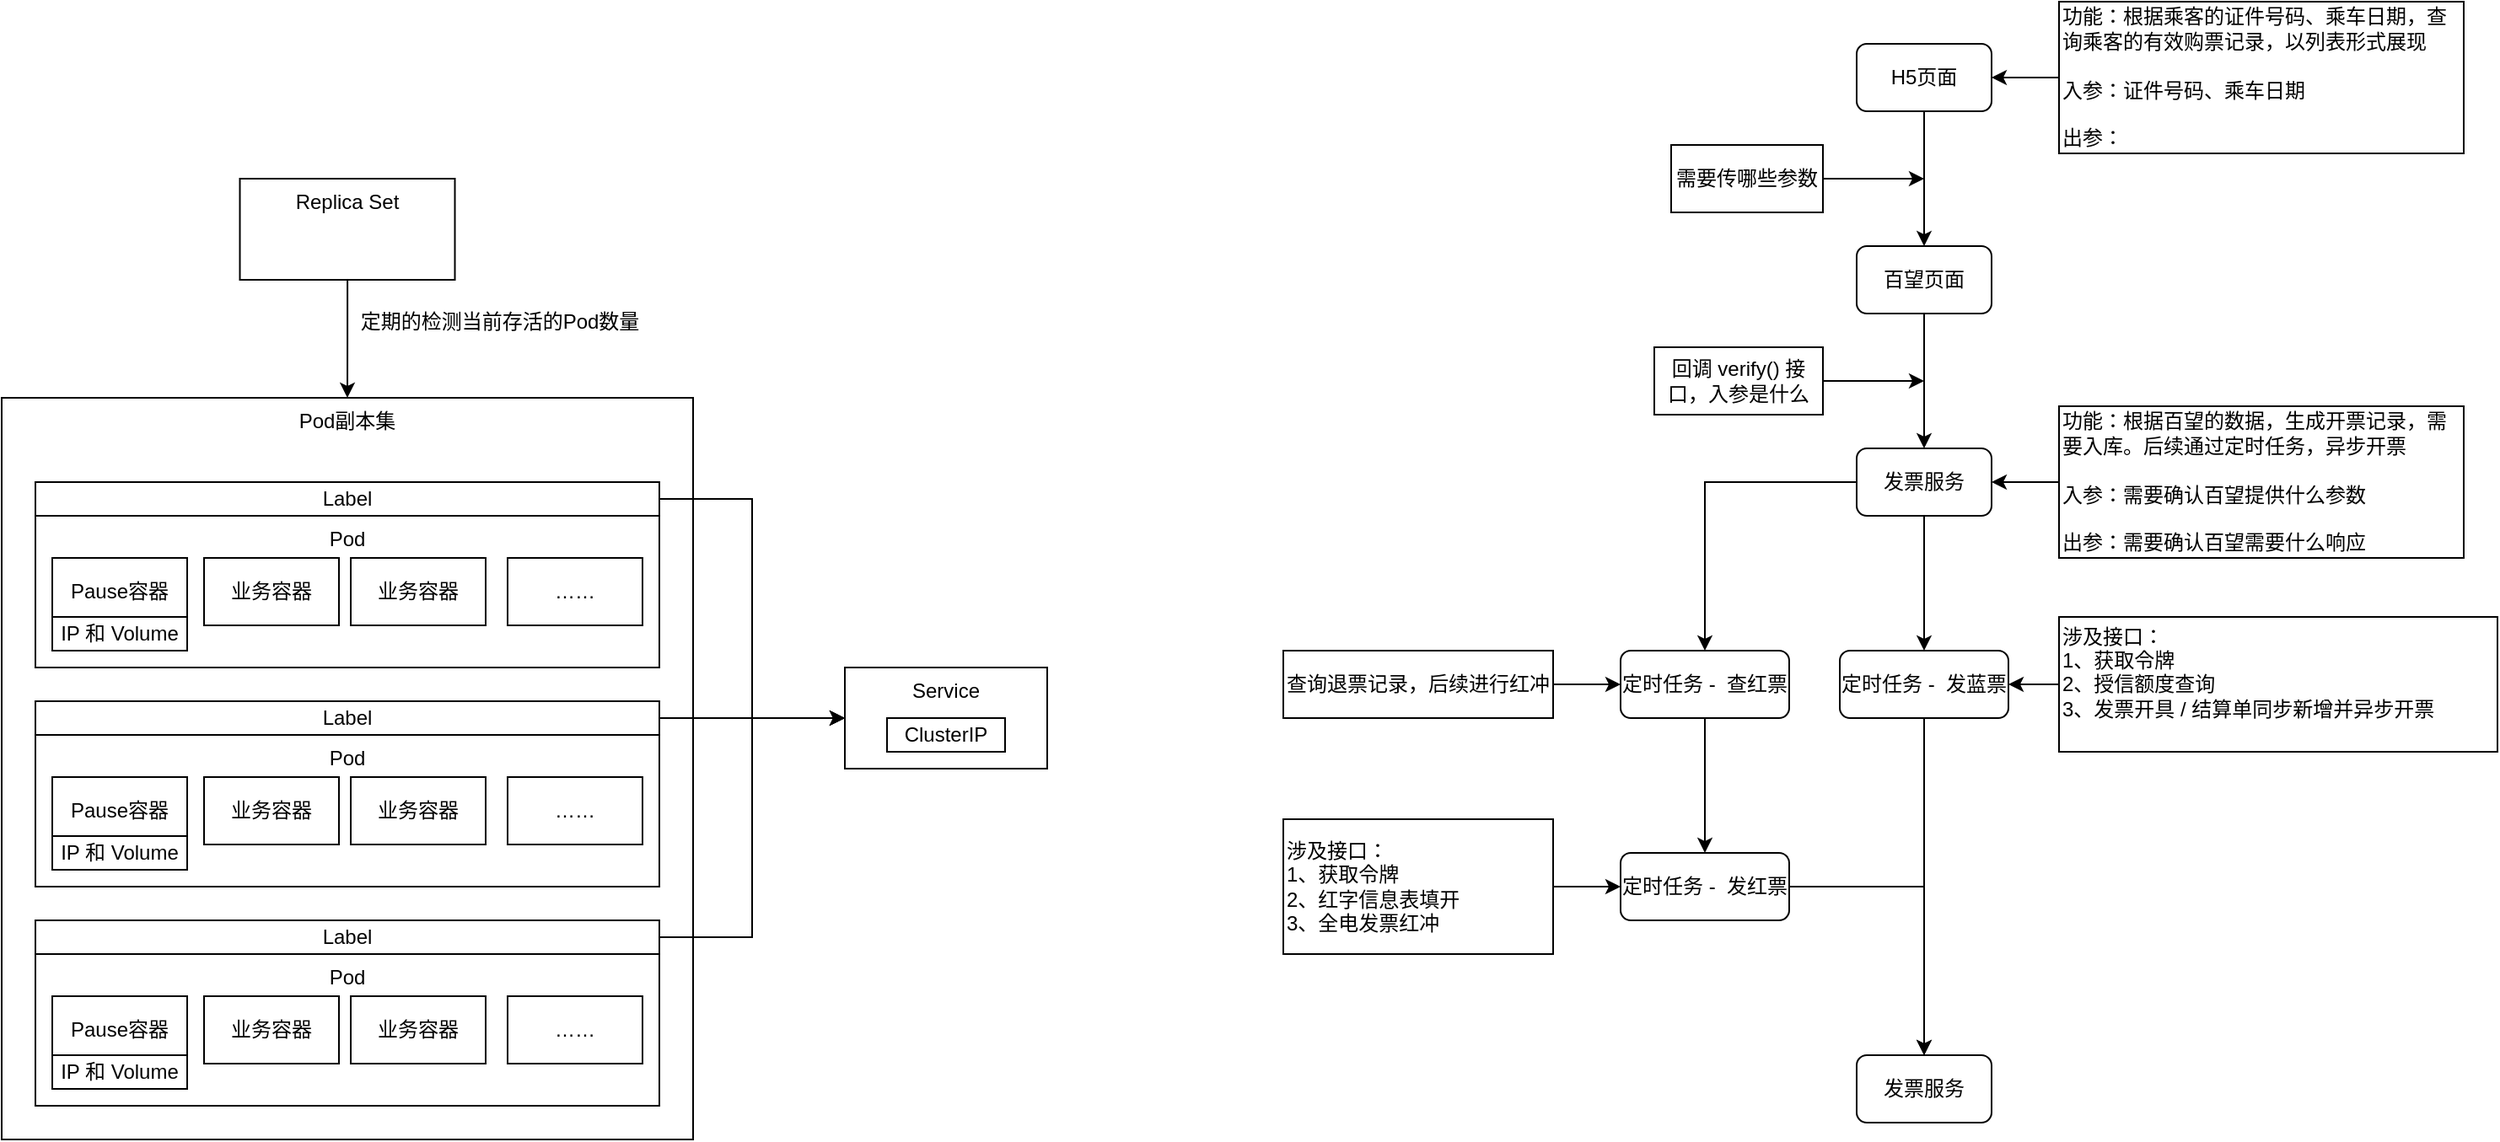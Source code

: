 <mxfile version="21.3.8" type="github">
  <diagram name="第 1 页" id="HOC7bNua-bY7ClNRXlTB">
    <mxGraphModel dx="2206" dy="764" grid="1" gridSize="10" guides="1" tooltips="1" connect="1" arrows="1" fold="1" page="1" pageScale="1" pageWidth="827" pageHeight="1169" math="0" shadow="0">
      <root>
        <mxCell id="0" />
        <mxCell id="1" parent="0" />
        <mxCell id="FU--RE4_ICC-AWk_sWPQ-10" style="edgeStyle=orthogonalEdgeStyle;rounded=0;orthogonalLoop=1;jettySize=auto;html=1;" parent="1" source="FU--RE4_ICC-AWk_sWPQ-3" target="FU--RE4_ICC-AWk_sWPQ-5" edge="1">
          <mxGeometry relative="1" as="geometry" />
        </mxCell>
        <mxCell id="FU--RE4_ICC-AWk_sWPQ-3" value="功能：根据乘客的证件号码、乘车日期，查询乘客的有效购票记录，以列表形式展现&lt;br style=&quot;border-color: var(--border-color);&quot;&gt;&lt;span style=&quot;border-color: var(--border-color);&quot;&gt;&lt;br style=&quot;border-color: var(--border-color);&quot;&gt;入参：证件号码、乘车日期&lt;br style=&quot;border-color: var(--border-color);&quot;&gt;&lt;br style=&quot;border-color: var(--border-color);&quot;&gt;出参：&lt;/span&gt;&lt;span style=&quot;&quot;&gt;&lt;br&gt;&lt;/span&gt;" style="rounded=0;whiteSpace=wrap;html=1;align=left;" parent="1" vertex="1">
          <mxGeometry x="440" y="15" width="240" height="90" as="geometry" />
        </mxCell>
        <mxCell id="FU--RE4_ICC-AWk_sWPQ-7" value="" style="edgeStyle=orthogonalEdgeStyle;rounded=0;orthogonalLoop=1;jettySize=auto;html=1;" parent="1" source="FU--RE4_ICC-AWk_sWPQ-5" target="FU--RE4_ICC-AWk_sWPQ-6" edge="1">
          <mxGeometry relative="1" as="geometry" />
        </mxCell>
        <mxCell id="FU--RE4_ICC-AWk_sWPQ-5" value="&lt;span style=&quot;border-color: var(--border-color); text-align: left;&quot;&gt;H5页面&lt;br style=&quot;border-color: var(--border-color);&quot;&gt;&lt;/span&gt;" style="rounded=1;whiteSpace=wrap;html=1;" parent="1" vertex="1">
          <mxGeometry x="320" y="40" width="80" height="40" as="geometry" />
        </mxCell>
        <mxCell id="FU--RE4_ICC-AWk_sWPQ-12" value="" style="edgeStyle=orthogonalEdgeStyle;rounded=0;orthogonalLoop=1;jettySize=auto;html=1;" parent="1" source="FU--RE4_ICC-AWk_sWPQ-6" target="FU--RE4_ICC-AWk_sWPQ-11" edge="1">
          <mxGeometry relative="1" as="geometry" />
        </mxCell>
        <mxCell id="FU--RE4_ICC-AWk_sWPQ-6" value="百望页面" style="whiteSpace=wrap;html=1;rounded=1;" parent="1" vertex="1">
          <mxGeometry x="320" y="160" width="80" height="40" as="geometry" />
        </mxCell>
        <mxCell id="FU--RE4_ICC-AWk_sWPQ-9" style="edgeStyle=orthogonalEdgeStyle;rounded=0;orthogonalLoop=1;jettySize=auto;html=1;" parent="1" source="FU--RE4_ICC-AWk_sWPQ-8" edge="1">
          <mxGeometry relative="1" as="geometry">
            <mxPoint x="360" y="120" as="targetPoint" />
          </mxGeometry>
        </mxCell>
        <mxCell id="FU--RE4_ICC-AWk_sWPQ-8" value="需要传哪些参数" style="rounded=0;whiteSpace=wrap;html=1;" parent="1" vertex="1">
          <mxGeometry x="210" y="100" width="90" height="40" as="geometry" />
        </mxCell>
        <mxCell id="FU--RE4_ICC-AWk_sWPQ-21" style="edgeStyle=orthogonalEdgeStyle;rounded=0;orthogonalLoop=1;jettySize=auto;html=1;" parent="1" source="FU--RE4_ICC-AWk_sWPQ-11" target="FU--RE4_ICC-AWk_sWPQ-20" edge="1">
          <mxGeometry relative="1" as="geometry" />
        </mxCell>
        <mxCell id="FU--RE4_ICC-AWk_sWPQ-31" style="edgeStyle=orthogonalEdgeStyle;rounded=0;orthogonalLoop=1;jettySize=auto;html=1;" parent="1" source="FU--RE4_ICC-AWk_sWPQ-11" target="FU--RE4_ICC-AWk_sWPQ-30" edge="1">
          <mxGeometry relative="1" as="geometry" />
        </mxCell>
        <mxCell id="FU--RE4_ICC-AWk_sWPQ-11" value="发票服务" style="whiteSpace=wrap;html=1;rounded=1;" parent="1" vertex="1">
          <mxGeometry x="320" y="280" width="80" height="40" as="geometry" />
        </mxCell>
        <mxCell id="FU--RE4_ICC-AWk_sWPQ-14" style="edgeStyle=orthogonalEdgeStyle;rounded=0;orthogonalLoop=1;jettySize=auto;html=1;" parent="1" source="FU--RE4_ICC-AWk_sWPQ-13" edge="1">
          <mxGeometry relative="1" as="geometry">
            <mxPoint x="360" y="240" as="targetPoint" />
          </mxGeometry>
        </mxCell>
        <mxCell id="FU--RE4_ICC-AWk_sWPQ-13" value="回调 verify() 接口，入参是什么" style="rounded=0;whiteSpace=wrap;html=1;" parent="1" vertex="1">
          <mxGeometry x="200" y="220" width="100" height="40" as="geometry" />
        </mxCell>
        <mxCell id="FU--RE4_ICC-AWk_sWPQ-16" style="edgeStyle=orthogonalEdgeStyle;rounded=0;orthogonalLoop=1;jettySize=auto;html=1;" parent="1" source="FU--RE4_ICC-AWk_sWPQ-15" target="FU--RE4_ICC-AWk_sWPQ-11" edge="1">
          <mxGeometry relative="1" as="geometry" />
        </mxCell>
        <mxCell id="FU--RE4_ICC-AWk_sWPQ-15" value="功能：根据百望的数据，生成开票记录，需要入库。后续通过定时任务，异步开票&lt;br style=&quot;border-color: var(--border-color);&quot;&gt;&lt;span style=&quot;border-color: var(--border-color);&quot;&gt;&lt;br style=&quot;border-color: var(--border-color);&quot;&gt;入参：需要确认百望提供什么参数&lt;br style=&quot;border-color: var(--border-color);&quot;&gt;&lt;br style=&quot;border-color: var(--border-color);&quot;&gt;出参：需要确认百望需要什么响应&lt;/span&gt;&lt;span style=&quot;&quot;&gt;&lt;br&gt;&lt;/span&gt;" style="rounded=0;whiteSpace=wrap;html=1;align=left;" parent="1" vertex="1">
          <mxGeometry x="440" y="255" width="240" height="90" as="geometry" />
        </mxCell>
        <mxCell id="FU--RE4_ICC-AWk_sWPQ-28" style="edgeStyle=orthogonalEdgeStyle;rounded=0;orthogonalLoop=1;jettySize=auto;html=1;entryX=0.5;entryY=0;entryDx=0;entryDy=0;" parent="1" source="FU--RE4_ICC-AWk_sWPQ-17" target="FU--RE4_ICC-AWk_sWPQ-27" edge="1">
          <mxGeometry relative="1" as="geometry" />
        </mxCell>
        <mxCell id="FU--RE4_ICC-AWk_sWPQ-17" value="定时任务 -&amp;nbsp; 发红票" style="whiteSpace=wrap;html=1;rounded=1;" parent="1" vertex="1">
          <mxGeometry x="180" y="520" width="100" height="40" as="geometry" />
        </mxCell>
        <mxCell id="FU--RE4_ICC-AWk_sWPQ-29" style="edgeStyle=orthogonalEdgeStyle;rounded=0;orthogonalLoop=1;jettySize=auto;html=1;" parent="1" source="FU--RE4_ICC-AWk_sWPQ-20" target="FU--RE4_ICC-AWk_sWPQ-27" edge="1">
          <mxGeometry relative="1" as="geometry" />
        </mxCell>
        <mxCell id="FU--RE4_ICC-AWk_sWPQ-20" value="定时任务 -&amp;nbsp; 发蓝票" style="whiteSpace=wrap;html=1;rounded=1;" parent="1" vertex="1">
          <mxGeometry x="310" y="400" width="100" height="40" as="geometry" />
        </mxCell>
        <mxCell id="FU--RE4_ICC-AWk_sWPQ-24" style="edgeStyle=orthogonalEdgeStyle;rounded=0;orthogonalLoop=1;jettySize=auto;html=1;" parent="1" source="FU--RE4_ICC-AWk_sWPQ-23" target="FU--RE4_ICC-AWk_sWPQ-20" edge="1">
          <mxGeometry relative="1" as="geometry" />
        </mxCell>
        <mxCell id="FU--RE4_ICC-AWk_sWPQ-23" value="涉及接口：&lt;br&gt;1、获取令牌&lt;br&gt;2、授信额度查询&lt;br&gt;3、发票开具 /&amp;nbsp;结算单同步新增并异步开票&lt;span style=&quot;&quot;&gt;&lt;div&gt;&lt;br&gt;&lt;/div&gt;&lt;/span&gt;" style="rounded=0;whiteSpace=wrap;html=1;align=left;" parent="1" vertex="1">
          <mxGeometry x="440" y="380" width="260" height="80" as="geometry" />
        </mxCell>
        <mxCell id="FU--RE4_ICC-AWk_sWPQ-36" style="edgeStyle=orthogonalEdgeStyle;rounded=0;orthogonalLoop=1;jettySize=auto;html=1;entryX=0;entryY=0.5;entryDx=0;entryDy=0;" parent="1" source="FU--RE4_ICC-AWk_sWPQ-25" target="FU--RE4_ICC-AWk_sWPQ-17" edge="1">
          <mxGeometry relative="1" as="geometry" />
        </mxCell>
        <mxCell id="FU--RE4_ICC-AWk_sWPQ-25" value="涉及接口：&lt;br&gt;1、获取令牌&lt;br&gt;&lt;span style=&quot;&quot;&gt;2、红字信息表填开&lt;br&gt;3、全电发票红冲&lt;br&gt;&lt;/span&gt;" style="rounded=0;whiteSpace=wrap;html=1;align=left;" parent="1" vertex="1">
          <mxGeometry x="-20" y="500" width="160" height="80" as="geometry" />
        </mxCell>
        <mxCell id="FU--RE4_ICC-AWk_sWPQ-27" value="发票服务" style="whiteSpace=wrap;html=1;rounded=1;" parent="1" vertex="1">
          <mxGeometry x="320" y="640" width="80" height="40" as="geometry" />
        </mxCell>
        <mxCell id="FU--RE4_ICC-AWk_sWPQ-32" style="edgeStyle=orthogonalEdgeStyle;rounded=0;orthogonalLoop=1;jettySize=auto;html=1;" parent="1" source="FU--RE4_ICC-AWk_sWPQ-30" target="FU--RE4_ICC-AWk_sWPQ-17" edge="1">
          <mxGeometry relative="1" as="geometry" />
        </mxCell>
        <mxCell id="FU--RE4_ICC-AWk_sWPQ-30" value="定时任务 -&amp;nbsp; 查红票" style="whiteSpace=wrap;html=1;rounded=1;" parent="1" vertex="1">
          <mxGeometry x="180" y="400" width="100" height="40" as="geometry" />
        </mxCell>
        <mxCell id="FU--RE4_ICC-AWk_sWPQ-35" style="edgeStyle=orthogonalEdgeStyle;rounded=0;orthogonalLoop=1;jettySize=auto;html=1;" parent="1" source="FU--RE4_ICC-AWk_sWPQ-33" target="FU--RE4_ICC-AWk_sWPQ-30" edge="1">
          <mxGeometry relative="1" as="geometry" />
        </mxCell>
        <mxCell id="FU--RE4_ICC-AWk_sWPQ-33" value="&lt;span style=&quot;&quot;&gt;查询退票记录，后续进行红冲&lt;br&gt;&lt;/span&gt;" style="rounded=0;whiteSpace=wrap;html=1;align=left;" parent="1" vertex="1">
          <mxGeometry x="-20" y="400" width="160" height="40" as="geometry" />
        </mxCell>
        <mxCell id="kJ-RgNJBBdPj5PcARNe8-33" value="" style="group;verticalAlign=top;" vertex="1" connectable="0" parent="1">
          <mxGeometry x="-760" y="300" width="390" height="390" as="geometry" />
        </mxCell>
        <mxCell id="kJ-RgNJBBdPj5PcARNe8-61" value="Pod副本集" style="rounded=0;whiteSpace=wrap;html=1;verticalAlign=top;" vertex="1" parent="kJ-RgNJBBdPj5PcARNe8-33">
          <mxGeometry x="-20" y="-50" width="410" height="440" as="geometry" />
        </mxCell>
        <mxCell id="kJ-RgNJBBdPj5PcARNe8-1" value="Pod" style="rounded=0;whiteSpace=wrap;html=1;verticalAlign=top;" vertex="1" parent="kJ-RgNJBBdPj5PcARNe8-33">
          <mxGeometry y="20" width="370" height="90" as="geometry" />
        </mxCell>
        <mxCell id="kJ-RgNJBBdPj5PcARNe8-3" value="Pause容器" style="rounded=0;whiteSpace=wrap;html=1;" vertex="1" parent="kJ-RgNJBBdPj5PcARNe8-33">
          <mxGeometry x="10" y="45" width="80" height="40" as="geometry" />
        </mxCell>
        <mxCell id="kJ-RgNJBBdPj5PcARNe8-6" value="业务容器" style="rounded=0;whiteSpace=wrap;html=1;" vertex="1" parent="kJ-RgNJBBdPj5PcARNe8-33">
          <mxGeometry x="100" y="45" width="80" height="40" as="geometry" />
        </mxCell>
        <mxCell id="kJ-RgNJBBdPj5PcARNe8-7" value="业务容器" style="rounded=0;whiteSpace=wrap;html=1;" vertex="1" parent="kJ-RgNJBBdPj5PcARNe8-33">
          <mxGeometry x="187" y="45" width="80" height="40" as="geometry" />
        </mxCell>
        <mxCell id="kJ-RgNJBBdPj5PcARNe8-8" value="……" style="rounded=0;whiteSpace=wrap;html=1;" vertex="1" parent="kJ-RgNJBBdPj5PcARNe8-33">
          <mxGeometry x="280" y="45" width="80" height="40" as="geometry" />
        </mxCell>
        <mxCell id="kJ-RgNJBBdPj5PcARNe8-9" value="IP 和 Volume" style="rounded=0;whiteSpace=wrap;html=1;" vertex="1" parent="kJ-RgNJBBdPj5PcARNe8-33">
          <mxGeometry x="10" y="80" width="80" height="20" as="geometry" />
        </mxCell>
        <mxCell id="kJ-RgNJBBdPj5PcARNe8-13" value="Label" style="rounded=0;whiteSpace=wrap;html=1;" vertex="1" parent="kJ-RgNJBBdPj5PcARNe8-33">
          <mxGeometry width="370" height="20" as="geometry" />
        </mxCell>
        <mxCell id="kJ-RgNJBBdPj5PcARNe8-34" value="" style="group" vertex="1" connectable="0" parent="1">
          <mxGeometry x="-760" y="430" width="370" height="110" as="geometry" />
        </mxCell>
        <mxCell id="kJ-RgNJBBdPj5PcARNe8-35" value="Pod" style="rounded=0;whiteSpace=wrap;html=1;verticalAlign=top;" vertex="1" parent="kJ-RgNJBBdPj5PcARNe8-34">
          <mxGeometry y="20" width="370" height="90" as="geometry" />
        </mxCell>
        <mxCell id="kJ-RgNJBBdPj5PcARNe8-36" value="Pause容器" style="rounded=0;whiteSpace=wrap;html=1;" vertex="1" parent="kJ-RgNJBBdPj5PcARNe8-34">
          <mxGeometry x="10" y="45" width="80" height="40" as="geometry" />
        </mxCell>
        <mxCell id="kJ-RgNJBBdPj5PcARNe8-37" value="业务容器" style="rounded=0;whiteSpace=wrap;html=1;" vertex="1" parent="kJ-RgNJBBdPj5PcARNe8-34">
          <mxGeometry x="100" y="45" width="80" height="40" as="geometry" />
        </mxCell>
        <mxCell id="kJ-RgNJBBdPj5PcARNe8-38" value="业务容器" style="rounded=0;whiteSpace=wrap;html=1;" vertex="1" parent="kJ-RgNJBBdPj5PcARNe8-34">
          <mxGeometry x="187" y="45" width="80" height="40" as="geometry" />
        </mxCell>
        <mxCell id="kJ-RgNJBBdPj5PcARNe8-39" value="……" style="rounded=0;whiteSpace=wrap;html=1;" vertex="1" parent="kJ-RgNJBBdPj5PcARNe8-34">
          <mxGeometry x="280" y="45" width="80" height="40" as="geometry" />
        </mxCell>
        <mxCell id="kJ-RgNJBBdPj5PcARNe8-40" value="IP 和 Volume" style="rounded=0;whiteSpace=wrap;html=1;" vertex="1" parent="kJ-RgNJBBdPj5PcARNe8-34">
          <mxGeometry x="10" y="80" width="80" height="20" as="geometry" />
        </mxCell>
        <mxCell id="kJ-RgNJBBdPj5PcARNe8-41" value="Label" style="rounded=0;whiteSpace=wrap;html=1;" vertex="1" parent="kJ-RgNJBBdPj5PcARNe8-34">
          <mxGeometry width="370" height="20" as="geometry" />
        </mxCell>
        <mxCell id="kJ-RgNJBBdPj5PcARNe8-42" value="" style="group" vertex="1" connectable="0" parent="1">
          <mxGeometry x="-760" y="560" width="370" height="110" as="geometry" />
        </mxCell>
        <mxCell id="kJ-RgNJBBdPj5PcARNe8-43" value="Pod" style="rounded=0;whiteSpace=wrap;html=1;verticalAlign=top;" vertex="1" parent="kJ-RgNJBBdPj5PcARNe8-42">
          <mxGeometry y="20" width="370" height="90" as="geometry" />
        </mxCell>
        <mxCell id="kJ-RgNJBBdPj5PcARNe8-44" value="Pause容器" style="rounded=0;whiteSpace=wrap;html=1;" vertex="1" parent="kJ-RgNJBBdPj5PcARNe8-42">
          <mxGeometry x="10" y="45" width="80" height="40" as="geometry" />
        </mxCell>
        <mxCell id="kJ-RgNJBBdPj5PcARNe8-45" value="业务容器" style="rounded=0;whiteSpace=wrap;html=1;" vertex="1" parent="kJ-RgNJBBdPj5PcARNe8-42">
          <mxGeometry x="100" y="45" width="80" height="40" as="geometry" />
        </mxCell>
        <mxCell id="kJ-RgNJBBdPj5PcARNe8-46" value="业务容器" style="rounded=0;whiteSpace=wrap;html=1;" vertex="1" parent="kJ-RgNJBBdPj5PcARNe8-42">
          <mxGeometry x="187" y="45" width="80" height="40" as="geometry" />
        </mxCell>
        <mxCell id="kJ-RgNJBBdPj5PcARNe8-47" value="……" style="rounded=0;whiteSpace=wrap;html=1;" vertex="1" parent="kJ-RgNJBBdPj5PcARNe8-42">
          <mxGeometry x="280" y="45" width="80" height="40" as="geometry" />
        </mxCell>
        <mxCell id="kJ-RgNJBBdPj5PcARNe8-48" value="IP 和 Volume" style="rounded=0;whiteSpace=wrap;html=1;" vertex="1" parent="kJ-RgNJBBdPj5PcARNe8-42">
          <mxGeometry x="10" y="80" width="80" height="20" as="geometry" />
        </mxCell>
        <mxCell id="kJ-RgNJBBdPj5PcARNe8-49" value="Label" style="rounded=0;whiteSpace=wrap;html=1;" vertex="1" parent="kJ-RgNJBBdPj5PcARNe8-42">
          <mxGeometry width="370" height="20" as="geometry" />
        </mxCell>
        <mxCell id="kJ-RgNJBBdPj5PcARNe8-50" value="" style="group" vertex="1" connectable="0" parent="1">
          <mxGeometry x="-280" y="410" width="120" height="60" as="geometry" />
        </mxCell>
        <mxCell id="kJ-RgNJBBdPj5PcARNe8-11" value="Service" style="rounded=0;whiteSpace=wrap;html=1;verticalAlign=top;" vertex="1" parent="kJ-RgNJBBdPj5PcARNe8-50">
          <mxGeometry width="120" height="60" as="geometry" />
        </mxCell>
        <mxCell id="kJ-RgNJBBdPj5PcARNe8-12" value="ClusterIP" style="rounded=0;whiteSpace=wrap;html=1;" vertex="1" parent="kJ-RgNJBBdPj5PcARNe8-50">
          <mxGeometry x="25" y="30" width="70" height="20" as="geometry" />
        </mxCell>
        <mxCell id="kJ-RgNJBBdPj5PcARNe8-55" style="edgeStyle=orthogonalEdgeStyle;rounded=0;orthogonalLoop=1;jettySize=auto;html=1;entryX=0;entryY=0.5;entryDx=0;entryDy=0;" edge="1" parent="1" source="kJ-RgNJBBdPj5PcARNe8-41" target="kJ-RgNJBBdPj5PcARNe8-11">
          <mxGeometry relative="1" as="geometry" />
        </mxCell>
        <mxCell id="kJ-RgNJBBdPj5PcARNe8-56" style="edgeStyle=orthogonalEdgeStyle;rounded=0;orthogonalLoop=1;jettySize=auto;html=1;entryX=0;entryY=0.5;entryDx=0;entryDy=0;" edge="1" parent="1" source="kJ-RgNJBBdPj5PcARNe8-13" target="kJ-RgNJBBdPj5PcARNe8-11">
          <mxGeometry relative="1" as="geometry" />
        </mxCell>
        <mxCell id="kJ-RgNJBBdPj5PcARNe8-57" style="edgeStyle=orthogonalEdgeStyle;rounded=0;orthogonalLoop=1;jettySize=auto;html=1;entryX=0;entryY=0.5;entryDx=0;entryDy=0;" edge="1" parent="1" source="kJ-RgNJBBdPj5PcARNe8-49" target="kJ-RgNJBBdPj5PcARNe8-11">
          <mxGeometry relative="1" as="geometry" />
        </mxCell>
        <mxCell id="kJ-RgNJBBdPj5PcARNe8-65" style="edgeStyle=orthogonalEdgeStyle;rounded=0;orthogonalLoop=1;jettySize=auto;html=1;" edge="1" parent="1" source="kJ-RgNJBBdPj5PcARNe8-64" target="kJ-RgNJBBdPj5PcARNe8-61">
          <mxGeometry relative="1" as="geometry" />
        </mxCell>
        <mxCell id="kJ-RgNJBBdPj5PcARNe8-64" value="Replica Set" style="rounded=0;whiteSpace=wrap;html=1;verticalAlign=top;" vertex="1" parent="1">
          <mxGeometry x="-638.75" y="120" width="127.5" height="60" as="geometry" />
        </mxCell>
        <mxCell id="kJ-RgNJBBdPj5PcARNe8-68" value="定期的检测当前存活的Pod数量" style="text;html=1;align=center;verticalAlign=middle;resizable=0;points=[];autosize=1;strokeColor=none;fillColor=none;" vertex="1" parent="1">
          <mxGeometry x="-580" y="190" width="190" height="30" as="geometry" />
        </mxCell>
      </root>
    </mxGraphModel>
  </diagram>
</mxfile>
